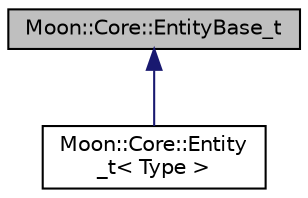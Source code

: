 digraph "Moon::Core::EntityBase_t"
{
 // LATEX_PDF_SIZE
  edge [fontname="Helvetica",fontsize="10",labelfontname="Helvetica",labelfontsize="10"];
  node [fontname="Helvetica",fontsize="10",shape=record];
  Node1 [label="Moon::Core::EntityBase_t",height=0.2,width=0.4,color="black", fillcolor="grey75", style="filled", fontcolor="black",tooltip="Clase de la que hereda cualquier entity del Motor."];
  Node1 -> Node2 [dir="back",color="midnightblue",fontsize="10",style="solid"];
  Node2 [label="Moon::Core::Entity\l_t\< Type \>",height=0.2,width=0.4,color="black", fillcolor="white", style="filled",URL="$struct_moon_1_1_core_1_1_entity__t.html",tooltip="Clase de la que hereda cada entity del Motor."];
}
